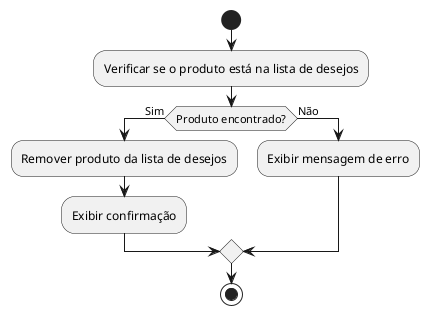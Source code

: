 @startuml
start

:Verificar se o produto está na lista de desejos;
if (Produto encontrado?) then (Sim)
  :Remover produto da lista de desejos;
  :Exibir confirmação;
else (Não)
  :Exibir mensagem de erro;
endif

stop
@enduml